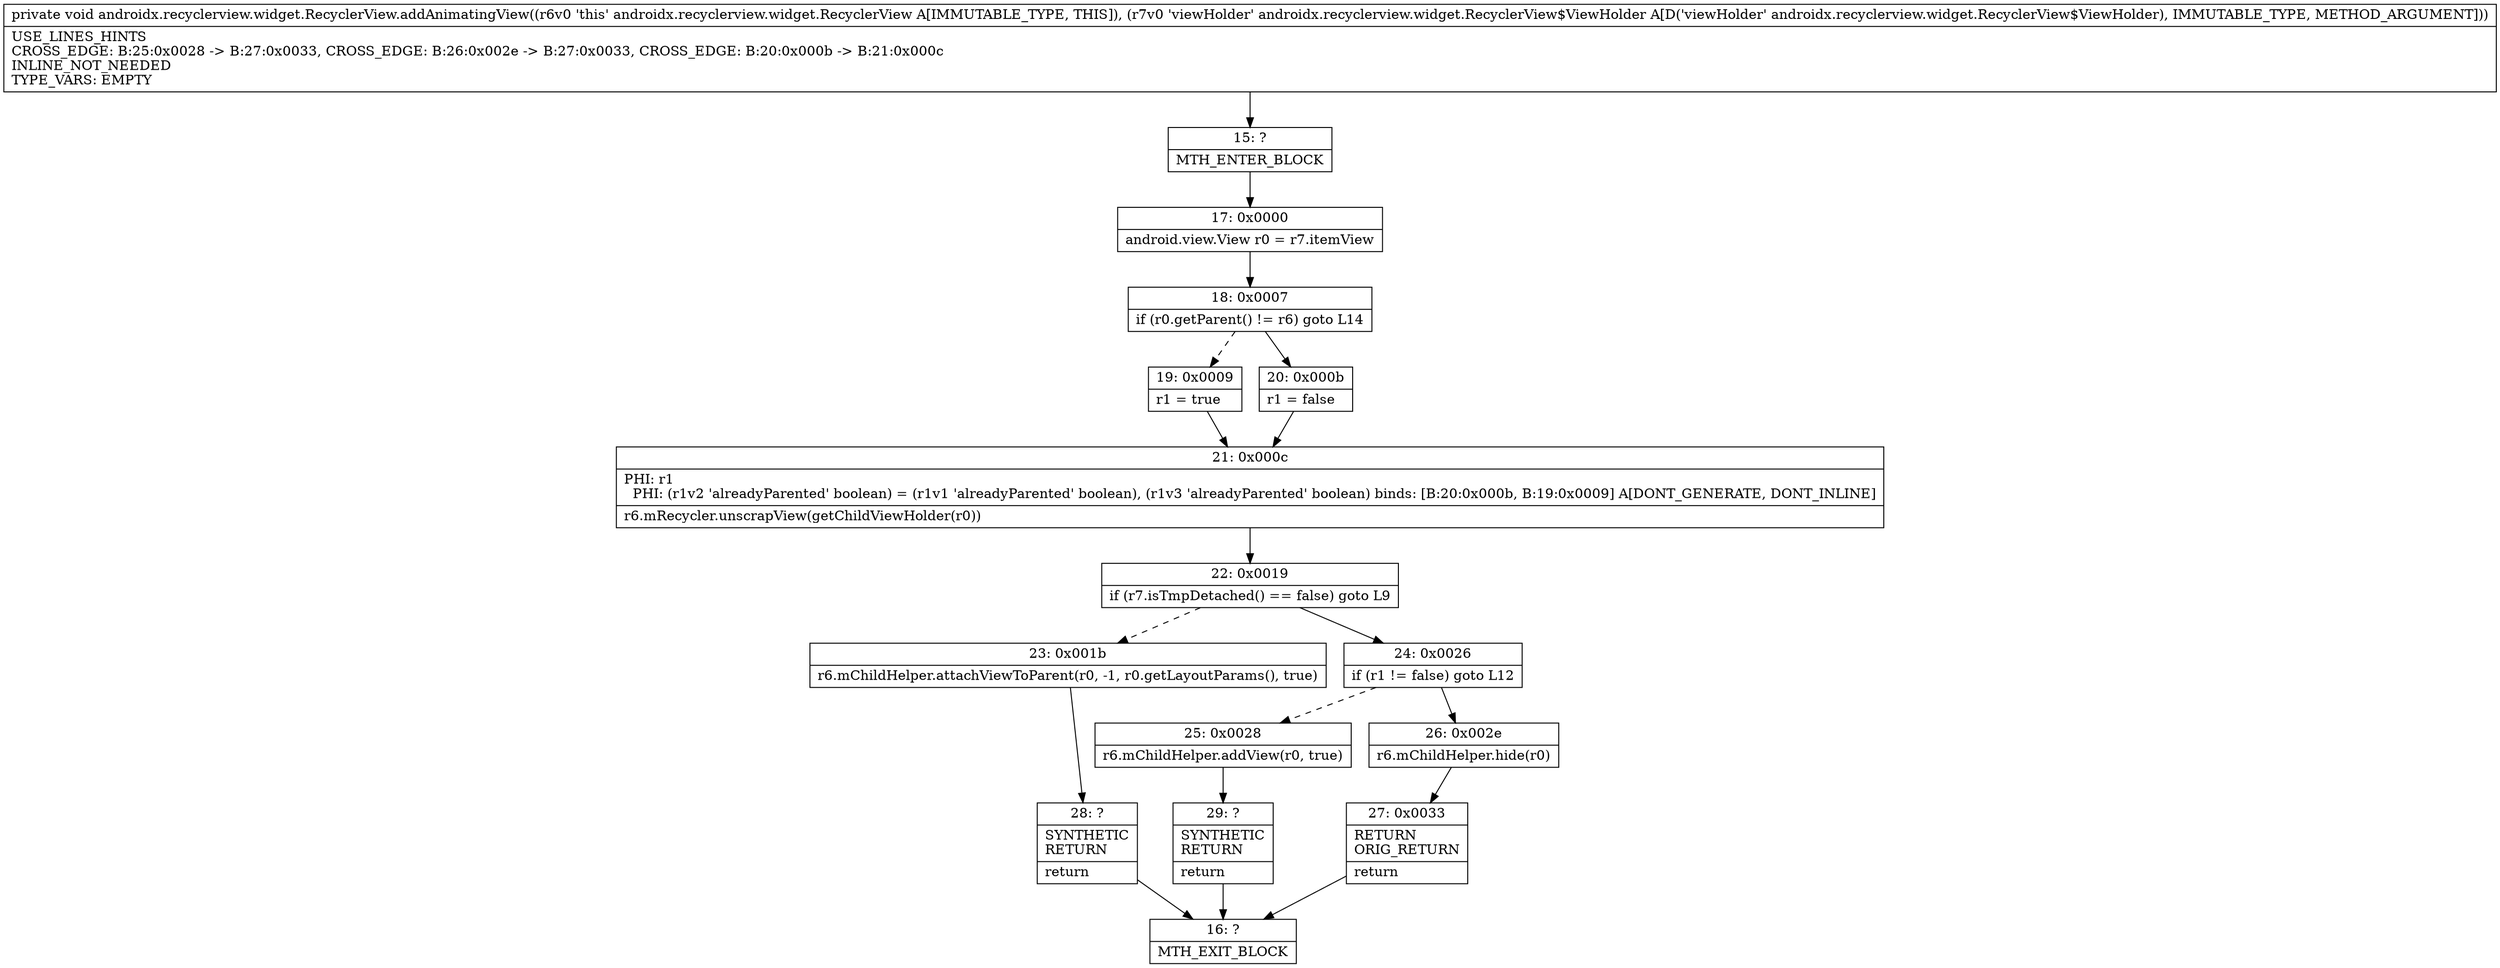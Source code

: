 digraph "CFG forandroidx.recyclerview.widget.RecyclerView.addAnimatingView(Landroidx\/recyclerview\/widget\/RecyclerView$ViewHolder;)V" {
Node_15 [shape=record,label="{15\:\ ?|MTH_ENTER_BLOCK\l}"];
Node_17 [shape=record,label="{17\:\ 0x0000|android.view.View r0 = r7.itemView\l}"];
Node_18 [shape=record,label="{18\:\ 0x0007|if (r0.getParent() != r6) goto L14\l}"];
Node_19 [shape=record,label="{19\:\ 0x0009|r1 = true\l}"];
Node_21 [shape=record,label="{21\:\ 0x000c|PHI: r1 \l  PHI: (r1v2 'alreadyParented' boolean) = (r1v1 'alreadyParented' boolean), (r1v3 'alreadyParented' boolean) binds: [B:20:0x000b, B:19:0x0009] A[DONT_GENERATE, DONT_INLINE]\l|r6.mRecycler.unscrapView(getChildViewHolder(r0))\l}"];
Node_22 [shape=record,label="{22\:\ 0x0019|if (r7.isTmpDetached() == false) goto L9\l}"];
Node_23 [shape=record,label="{23\:\ 0x001b|r6.mChildHelper.attachViewToParent(r0, \-1, r0.getLayoutParams(), true)\l}"];
Node_28 [shape=record,label="{28\:\ ?|SYNTHETIC\lRETURN\l|return\l}"];
Node_16 [shape=record,label="{16\:\ ?|MTH_EXIT_BLOCK\l}"];
Node_24 [shape=record,label="{24\:\ 0x0026|if (r1 != false) goto L12\l}"];
Node_25 [shape=record,label="{25\:\ 0x0028|r6.mChildHelper.addView(r0, true)\l}"];
Node_29 [shape=record,label="{29\:\ ?|SYNTHETIC\lRETURN\l|return\l}"];
Node_26 [shape=record,label="{26\:\ 0x002e|r6.mChildHelper.hide(r0)\l}"];
Node_27 [shape=record,label="{27\:\ 0x0033|RETURN\lORIG_RETURN\l|return\l}"];
Node_20 [shape=record,label="{20\:\ 0x000b|r1 = false\l}"];
MethodNode[shape=record,label="{private void androidx.recyclerview.widget.RecyclerView.addAnimatingView((r6v0 'this' androidx.recyclerview.widget.RecyclerView A[IMMUTABLE_TYPE, THIS]), (r7v0 'viewHolder' androidx.recyclerview.widget.RecyclerView$ViewHolder A[D('viewHolder' androidx.recyclerview.widget.RecyclerView$ViewHolder), IMMUTABLE_TYPE, METHOD_ARGUMENT]))  | USE_LINES_HINTS\lCROSS_EDGE: B:25:0x0028 \-\> B:27:0x0033, CROSS_EDGE: B:26:0x002e \-\> B:27:0x0033, CROSS_EDGE: B:20:0x000b \-\> B:21:0x000c\lINLINE_NOT_NEEDED\lTYPE_VARS: EMPTY\l}"];
MethodNode -> Node_15;Node_15 -> Node_17;
Node_17 -> Node_18;
Node_18 -> Node_19[style=dashed];
Node_18 -> Node_20;
Node_19 -> Node_21;
Node_21 -> Node_22;
Node_22 -> Node_23[style=dashed];
Node_22 -> Node_24;
Node_23 -> Node_28;
Node_28 -> Node_16;
Node_24 -> Node_25[style=dashed];
Node_24 -> Node_26;
Node_25 -> Node_29;
Node_29 -> Node_16;
Node_26 -> Node_27;
Node_27 -> Node_16;
Node_20 -> Node_21;
}

